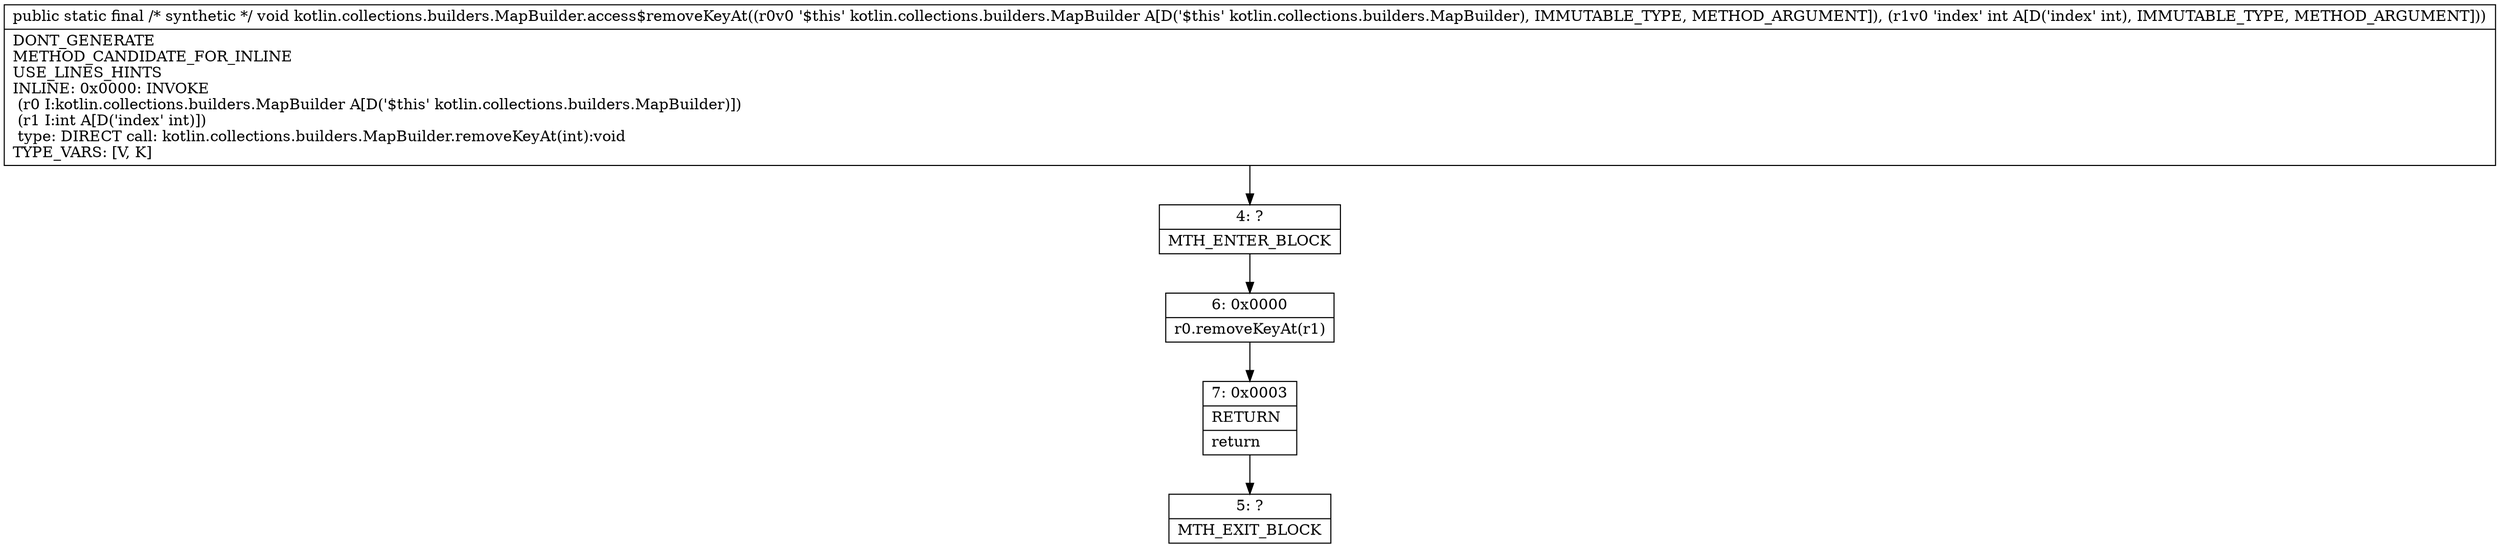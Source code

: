 digraph "CFG forkotlin.collections.builders.MapBuilder.access$removeKeyAt(Lkotlin\/collections\/builders\/MapBuilder;I)V" {
Node_4 [shape=record,label="{4\:\ ?|MTH_ENTER_BLOCK\l}"];
Node_6 [shape=record,label="{6\:\ 0x0000|r0.removeKeyAt(r1)\l}"];
Node_7 [shape=record,label="{7\:\ 0x0003|RETURN\l|return\l}"];
Node_5 [shape=record,label="{5\:\ ?|MTH_EXIT_BLOCK\l}"];
MethodNode[shape=record,label="{public static final \/* synthetic *\/ void kotlin.collections.builders.MapBuilder.access$removeKeyAt((r0v0 '$this' kotlin.collections.builders.MapBuilder A[D('$this' kotlin.collections.builders.MapBuilder), IMMUTABLE_TYPE, METHOD_ARGUMENT]), (r1v0 'index' int A[D('index' int), IMMUTABLE_TYPE, METHOD_ARGUMENT]))  | DONT_GENERATE\lMETHOD_CANDIDATE_FOR_INLINE\lUSE_LINES_HINTS\lINLINE: 0x0000: INVOKE  \l  (r0 I:kotlin.collections.builders.MapBuilder A[D('$this' kotlin.collections.builders.MapBuilder)])\l  (r1 I:int A[D('index' int)])\l type: DIRECT call: kotlin.collections.builders.MapBuilder.removeKeyAt(int):void\lTYPE_VARS: [V, K]\l}"];
MethodNode -> Node_4;Node_4 -> Node_6;
Node_6 -> Node_7;
Node_7 -> Node_5;
}

